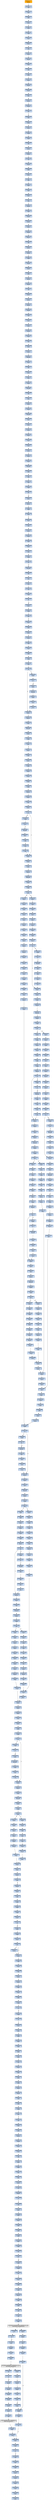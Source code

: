 strict digraph G {
	graph [bgcolor=transparent,
		name=G
	];
	node [color=lightsteelblue,
		fillcolor=lightsteelblue,
		shape=rectangle,
		style=filled
	];
	"0x004471ec"	[label="0x004471ec
movl"];
	"0x004471ee"	[label="0x004471ee
popl"];
	"0x004471ec" -> "0x004471ee"	[color="#000000"];
	"0x00447245"	[label="0x00447245
jmp"];
	"0x00447cd2"	[label="0x00447cd2
jmp"];
	"0x00447245" -> "0x00447cd2"	[color="#000000"];
	"0x004475d5"	[label="0x004475d5
jae"];
	"0x004475d7"	[label="0x004475d7
movl"];
	"0x004475d5" -> "0x004475d7"	[color="#000000",
		label=F];
	"0x00447629"	[label="0x00447629
movl"];
	"0x004475d5" -> "0x00447629"	[color="#000000",
		label=T];
	"0x004168c3"	[label="0x004168c3
addl"];
	"0x004168c8"	[label="0x004168c8
movl"];
	"0x004168c3" -> "0x004168c8"	[color="#000000"];
	"0x00447333"	[label="0x00447333
jle"];
	"0x00447335"	[label="0x00447335
movl"];
	"0x00447333" -> "0x00447335"	[color="#000000",
		label=F];
	"0x0044737b"	[label="0x0044737b
movzbl"];
	"0x0044737e"	[label="0x0044737e
shll"];
	"0x0044737b" -> "0x0044737e"	[color="#000000"];
	"0x00447661"	[label="0x00447661
movl"];
	"0x00447665"	[label="0x00447665
movl"];
	"0x00447661" -> "0x00447665"	[color="#000000"];
	"0x00416962"	[label="0x00416962
jne"];
	"0x00416964"	[label="0x00416964
lodsb"];
	"0x00416962" -> "0x00416964"	[color="#000000",
		label=F];
	"0x0044764b"	[label="0x0044764b
cmpl"];
	"0x0044764f"	[label="0x0044764f
je"];
	"0x0044764b" -> "0x0044764f"	[color="#000000"];
	"0x004475c6"	[label="0x004475c6
movw"];
	"0x004475cd"	[label="0x004475cd
movzwl"];
	"0x004475c6" -> "0x004475cd"	[color="#000000"];
	"0x004471ae"	[label="0x004471ae
andb"];
	"0x004471b0"	[label="0x004471b0
shll"];
	"0x004471ae" -> "0x004471b0"	[color="#000000"];
	GETMODULEHANDLEA_KERNEL32_DLL	[color=lightgrey,
		fillcolor=lightgrey,
		label="GETMODULEHANDLEA_KERNEL32_DLL
GETMODULEHANDLEA"];
	"0x00416906"	[label="0x00416906
orl"];
	GETMODULEHANDLEA_KERNEL32_DLL -> "0x00416906"	[color="#000000"];
	"0x00416958"	[label="0x00416958
movl"];
	GETMODULEHANDLEA_KERNEL32_DLL -> "0x00416958"	[color="#000000"];
	"0x004477db"	[label="0x004477db
movl"];
	"0x004477dd"	[label="0x004477dd
shrw"];
	"0x004477db" -> "0x004477dd"	[color="#000000"];
	"0x00447278"	[label="0x00447278
movzbl"];
	"0x0044727c"	[label="0x0044727c
movl"];
	"0x00447278" -> "0x0044727c"	[color="#000000"];
	"0x004475e4"	[label="0x004475e4
sarl"];
	"0x004475e7"	[label="0x004475e7
movl"];
	"0x004475e4" -> "0x004475e7"	[color="#000000"];
	"0x00416992"	[label="0x00416992
popl"];
	"0x00416993"	[label="0x00416993
addl"];
	"0x00416992" -> "0x00416993"	[color="#000000"];
	"0x0044788c"	[label="0x0044788c
setg"];
	"0x0044788f"	[label="0x0044788f
addl"];
	"0x0044788c" -> "0x0044788f"	[color="#000000"];
	"0x00447cd0"	[label="0x00447cd0
popl"];
	"0x00447cd1"	[label="0x00447cd1
ret"];
	"0x00447cd0" -> "0x00447cd1"	[color="#000000"];
	"0x004478f6"	[label="0x004478f6
movl"];
	"0x004478fa"	[label="0x004478fa
jmp"];
	"0x004478f6" -> "0x004478fa"	[color="#000000"];
	"0x004472a3"	[label="0x004472a3
movl"];
	"0x004472ab"	[label="0x004472ab
movl"];
	"0x004472a3" -> "0x004472ab"	[color="#000000"];
	"0x00447194"	[label="0x00447194
subl"];
	"0x00447196"	[label="0x00447196
addl"];
	"0x00447194" -> "0x00447196"	[color="#000000"];
	"0x00447a8e"	[label="0x00447a8e
cmpl"];
	"0x00447a92"	[label="0x00447a92
je"];
	"0x00447a8e" -> "0x00447a92"	[color="#000000"];
	"0x00447796"	[label="0x00447796
orl"];
	"0x00447798"	[label="0x00447798
movl"];
	"0x00447796" -> "0x00447798"	[color="#000000"];
	"0x00447825"	[label="0x00447825
jae"];
	"0x00447847"	[label="0x00447847
movl"];
	"0x00447825" -> "0x00447847"	[color="#000000",
		label=T];
	"0x00447827"	[label="0x00447827
movl"];
	"0x00447825" -> "0x00447827"	[color="#000000",
		label=F];
	"0x00447631"	[label="0x00447631
shrw"];
	"0x00447635"	[label="0x00447635
movl"];
	"0x00447631" -> "0x00447635"	[color="#000000"];
	"0x00447190"	[label="0x00447190
movl"];
	"0x00447192"	[label="0x00447192
pushl"];
	"0x00447190" -> "0x00447192"	[color="#000000"];
	"0x00447a76"	[label="0x00447a76
movl"];
	"0x00447a7b"	[label="0x00447a7b
leal"];
	"0x00447a76" -> "0x00447a7b"	[color="#000000"];
	"0x00447a57"	[label="0x00447a57
movl"];
	"0x00447a5c"	[label="0x00447a5c
movl"];
	"0x00447a57" -> "0x00447a5c"	[color="#000000"];
	"0x00447330"	[label="0x00447330
cmpl"];
	"0x00447330" -> "0x00447333"	[color="#000000"];
	"0x0044776a"	[label="0x0044776a
movl"];
	"0x0044776e"	[label="0x0044776e
subw"];
	"0x0044776a" -> "0x0044776e"	[color="#000000"];
	"0x0044758f"	[label="0x0044758f
cmpl"];
	"0x00447595"	[label="0x00447595
movw"];
	"0x0044758f" -> "0x00447595"	[color="#000000"];
	"0x004477a8"	[label="0x004477a8
movzwl"];
	"0x004477ab"	[label="0x004477ab
imull"];
	"0x004477a8" -> "0x004477ab"	[color="#000000"];
	"0x0044762b"	[label="0x0044762b
subl"];
	"0x0044762d"	[label="0x0044762d
subl"];
	"0x0044762b" -> "0x0044762d"	[color="#000000"];
	"0x004477e4"	[label="0x004477e4
movl"];
	"0x004477e8"	[label="0x004477e8
cmpl"];
	"0x004477e4" -> "0x004477e8"	[color="#000000"];
	"0x00447a84"	[label="0x00447a84
cmpl"];
	"0x00447a8c"	[label="0x00447a8c
ja"];
	"0x00447a84" -> "0x00447a8c"	[color="#000000"];
	"0x004168f3"	[label="0x004168f3
call"];
	"0x00416901"	[label="0x00416901
call"];
	"0x004168f3" -> "0x00416901"	[color="#000000"];
	"0x004479ec"	[label="0x004479ec
imull"];
	"0x004479ef"	[label="0x004479ef
cmpl"];
	"0x004479ec" -> "0x004479ef"	[color="#000000"];
	"0x0044735d"	[label="0x0044735d
addl"];
	"0x0044735f"	[label="0x0044735f
cmpl"];
	"0x0044735d" -> "0x0044735f"	[color="#000000"];
	"0x004479fc"	[label="0x004479fc
subl"];
	"0x004479fe"	[label="0x004479fe
sarl"];
	"0x004479fc" -> "0x004479fe"	[color="#000000"];
	"0x0044757a"	[label="0x0044757a
movl"];
	"0x0044757e"	[label="0x0044757e
subl"];
	"0x0044757a" -> "0x0044757e"	[color="#000000"];
	"0x0044792a"	[label="0x0044792a
movw"];
	"0x0044792e"	[label="0x0044792e
movl"];
	"0x0044792a" -> "0x0044792e"	[color="#000000"];
	"0x004477f5"	[label="0x004477f5
ja"];
	"0x0044780d"	[label="0x0044780d
movl"];
	"0x004477f5" -> "0x0044780d"	[color="#000000",
		label=T];
	"0x004477f7"	[label="0x004477f7
cmpl"];
	"0x004477f5" -> "0x004477f7"	[color="#000000",
		label=F];
	"0x004168ea"	[label="0x004168ea
movw"];
	"0x004168ee"	[label="0x004168ee
addl"];
	"0x004168ea" -> "0x004168ee"	[color="#000000"];
	"0x0044732d"	[label="0x0044732d
incl"];
	"0x0044732e"	[label="0x0044732e
orl"];
	"0x0044732d" -> "0x0044732e"	[color="#000000"];
	"0x004472de"	[label="0x004472de
addl"];
	"0x004472e0"	[label="0x004472e0
shll"];
	"0x004472de" -> "0x004472e0"	[color="#000000"];
	"0x00447382"	[label="0x00447382
orl"];
	"0x00447384"	[label="0x00447384
movl"];
	"0x00447382" -> "0x00447384"	[color="#000000"];
	"0x004478fc"	[label="0x004478fc
subl"];
	"0x004478fe"	[label="0x004478fe
subl"];
	"0x004478fc" -> "0x004478fe"	[color="#000000"];
	"0x00447823"	[label="0x00447823
cmpl"];
	"0x00447823" -> "0x00447825"	[color="#000000"];
	"0x0044722b"	[label="0x0044722b
addl"];
	"0x00447231"	[label="0x00447231
movb"];
	"0x0044722b" -> "0x00447231"	[color="#000000"];
	"0x00447a17"	[label="0x00447a17
subw"];
	"0x00447a1a"	[label="0x00447a1a
movw"];
	"0x00447a17" -> "0x00447a1a"	[color="#000000"];
	"0x00447a53"	[label="0x00447a53
movl"];
	"0x00447a55"	[label="0x00447a55
jle"];
	"0x00447a53" -> "0x00447a55"	[color="#000000"];
	"0x00447807"	[label="0x00447807
shll"];
	"0x0044780a"	[label="0x0044780a
incl"];
	"0x00447807" -> "0x0044780a"	[color="#000000"];
	"0x004476d0"	[label="0x004476d0
incl"];
	"0x004476d1"	[label="0x004476d1
orl"];
	"0x004476d0" -> "0x004476d1"	[color="#000000"];
	"0x004472e2"	[label="0x004472e2
leal"];
	"0x004472e8"	[label="0x004472e8
cmpl"];
	"0x004472e2" -> "0x004472e8"	[color="#000000"];
	"0x0044789d"	[label="0x0044789d
cmpl"];
	"0x004478a3"	[label="0x004478a3
ja"];
	"0x0044789d" -> "0x004478a3"	[color="#000000"];
	"0x0044784f"	[label="0x0044784f
shrw"];
	"0x00447853"	[label="0x00447853
subw"];
	"0x0044784f" -> "0x00447853"	[color="#000000"];
	"0x0044795f"	[label="0x0044795f
movw"];
	"0x00447963"	[label="0x00447963
leal"];
	"0x0044795f" -> "0x00447963"	[color="#000000"];
	"0x004476e2"	[label="0x004476e2
imull"];
	"0x004476e5"	[label="0x004476e5
cmpl"];
	"0x004476e2" -> "0x004476e5"	[color="#000000"];
	"0x004478eb"	[label="0x004478eb
movw"];
	"0x004478ee"	[label="0x004478ee
movl"];
	"0x004478eb" -> "0x004478ee"	[color="#000000"];
	"0x00416924"	[label="0x00416924
orl"];
	"0x00416926"	[label="0x00416926
je"];
	"0x00416924" -> "0x00416926"	[color="#000000"];
	"0x004471a9"	[label="0x004471a9
movl"];
	"0x004471ab"	[label="0x004471ab
andb"];
	"0x004471a9" -> "0x004471ab"	[color="#000000"];
	"0x004478e0"	[label="0x004478e0
movl"];
	"0x004478e8"	[label="0x004478e8
leal"];
	"0x004478e0" -> "0x004478e8"	[color="#000000"];
	"0x004471f5"	[label="0x004471f5
movb"];
	"0x004471f7"	[label="0x004471f7
subl"];
	"0x004471f5" -> "0x004471f7"	[color="#000000"];
	"0x004471b5"	[label="0x004471b5
lodsb"];
	"0x004471b6"	[label="0x004471b6
orl"];
	"0x004471b5" -> "0x004471b6"	[color="#000000"];
	"0x00416965"	[label="0x00416965
orb"];
	"0x00416964" -> "0x00416965"	[color="#000000"];
	"0x004471b8"	[label="0x004471b8
pushl"];
	"0x004471b9"	[label="0x004471b9
addb"];
	"0x004471b8" -> "0x004471b9"	[color="#000000"];
	"0x00447624"	[label="0x00447624
jmp"];
	"0x00447624" -> "0x0044789d"	[color="#000000"];
	"0x0044724b"	[label="0x0044724b
pushl"];
	"0x0044724c"	[label="0x0044724c
pushl"];
	"0x0044724b" -> "0x0044724c"	[color="#000000"];
	"0x0044784d"	[label="0x0044784d
movl"];
	"0x0044784d" -> "0x0044784f"	[color="#000000"];
	"0x004472ba"	[label="0x004472ba
movl"];
	"0x004472c2"	[label="0x004472c2
movl"];
	"0x004472ba" -> "0x004472c2"	[color="#000000"];
	"0x004168f0"	[label="0x004168f0
addl"];
	"0x004168ee" -> "0x004168f0"	[color="#000000"];
	"0x004476b8"	[label="0x004476b8
leal"];
	"0x004476bb"	[label="0x004476bb
ja"];
	"0x004476b8" -> "0x004476bb"	[color="#000000"];
	"0x00447187"	[label="0x00447187
subl"];
	"0x00447189"	[label="0x00447189
movl"];
	"0x00447187" -> "0x00447189"	[color="#000000"];
	"0x0044760d"	[label="0x0044760d
xorl"];
	"0x0044760f"	[label="0x0044760f
cmpl"];
	"0x0044760d" -> "0x0044760f"	[color="#000000"];
	"0x0044797a"	[label="0x0044797a
subl"];
	"0x0044797c"	[label="0x0044797c
movl"];
	"0x0044797a" -> "0x0044797c"	[color="#000000"];
	"0x004472fa"	[label="0x004472fa
loop"];
	"0x004472fc"	[label="0x004472fc
movl"];
	"0x004472fa" -> "0x004472fc"	[color="#000000",
		label=F];
	"0x00447299"	[label="0x00447299
movzbl"];
	"0x0044729c"	[label="0x0044729c
movl"];
	"0x00447299" -> "0x0044729c"	[color="#000000"];
	"0x004479a3"	[label="0x004479a3
movl"];
	"0x004479a7"	[label="0x004479a7
movl"];
	"0x004479a3" -> "0x004479a7"	[color="#000000"];
	"0x00447225"	[label="0x00447225
call"];
	"0x0044722a"	[label="0x0044722a
popl"];
	"0x00447225" -> "0x0044722a"	[color="#000000"];
	"0x00447a36"	[label="0x00447a36
subl"];
	"0x00447a38"	[label="0x00447a38
addl"];
	"0x00447a36" -> "0x00447a38"	[color="#000000"];
	"0x0041691f"	[label="0x0041691f
call"];
	"0x004169b2"	[label="0x004169b2
jmp"];
	"0x0041691f" -> "0x004169b2"	[color="#000000"];
	"0x004475a7"	[label="0x004475a7
cmpl"];
	"0x004475ab"	[label="0x004475ab
je"];
	"0x004475a7" -> "0x004475ab"	[color="#000000"];
	"0x0044723f"	[label="0x0044723f
popl"];
	"0x00447240"	[label="0x00447240
addl"];
	"0x0044723f" -> "0x00447240"	[color="#000000"];
	"0x00447879"	[label="0x00447879
movl"];
	"0x0044787d"	[label="0x0044787d
movl"];
	"0x00447879" -> "0x0044787d"	[color="#000000"];
	"0x00416999"	[label="0x00416999
movb"];
	"0x00416993" -> "0x00416999"	[color="#000000"];
	"0x00447a41"	[label="0x00447a41
movl"];
	"0x00447a45"	[label="0x00447a45
jg"];
	"0x00447a41" -> "0x00447a45"	[color="#000000"];
	"0x004479b4"	[label="0x004479b4
leal"];
	"0x004479b7"	[label="0x004479b7
movl"];
	"0x004479b4" -> "0x004479b7"	[color="#000000"];
	"0x004471d0"	[label="0x004471d0
pushl"];
	"0x004471d1"	[label="0x004471d1
pushl"];
	"0x004471d0" -> "0x004471d1"	[color="#000000"];
	"0x0044719d"	[label="0x0044719d
movb"];
	"0x004471a1"	[label="0x004471a1
movb"];
	"0x0044719d" -> "0x004471a1"	[color="#000000"];
	"0x0041695a"	[label="0x0041695a
lodsb"];
	"0x0041695b"	[label="0x0041695b
orb"];
	"0x0041695a" -> "0x0041695b"	[color="#000000"];
	"0x004471d5"	[label="0x004471d5
movw"];
	"0x004471d8"	[label="0x004471d8
shll"];
	"0x004471d5" -> "0x004471d8"	[color="#000000"];
	"0x004477ee"	[label="0x004477ee
movw"];
	"0x004477ee" -> "0x004477f5"	[color="#000000"];
	"0x0044719c"	[label="0x0044719c
decl"];
	"0x0044719c" -> "0x0044719d"	[color="#000000"];
	"0x004475ee"	[label="0x004475ee
movl"];
	"0x004475f2"	[label="0x004475f2
movl"];
	"0x004475ee" -> "0x004475f2"	[color="#000000"];
	"0x0044736a"	[label="0x0044736a
ja"];
	"0x0044736c"	[label="0x0044736c
cmpl"];
	"0x0044736a" -> "0x0044736c"	[color="#000000",
		label=F];
	"0x0044736a" -> "0x00447384"	[color="#000000",
		label=T];
	"0x004471e7"	[label="0x004471e7
call"];
	"0x0044724a"	[label="0x0044724a
pushl"];
	"0x004471e7" -> "0x0044724a"	[color="#000000"];
	"0x004475b7"	[label="0x004475b7
shll"];
	"0x004475ba"	[label="0x004475ba
incl"];
	"0x004475b7" -> "0x004475ba"	[color="#000000"];
	"0x00447811"	[label="0x00447811
movl"];
	"0x00447813"	[label="0x00447813
shrl"];
	"0x00447811" -> "0x00447813"	[color="#000000"];
	"0x004478d1"	[label="0x004478d1
movl"];
	"0x004478d6"	[label="0x004478d6
subl"];
	"0x004478d1" -> "0x004478d6"	[color="#000000"];
	"0x004472ee"	[label="0x004472ee
movl"];
	"0x004472f2"	[label="0x004472f2
movw"];
	"0x004472ee" -> "0x004472f2"	[color="#000000"];
	"0x0044730d"	[label="0x0044730d
movl"];
	"0x0044730f"	[label="0x0044730f
addl"];
	"0x0044730d" -> "0x0044730f"	[color="#000000"];
	"0x00416928"	[label="0x00416928
pushl"];
	"0x00416926" -> "0x00416928"	[color="#000000",
		label=F];
	"0x00447933"	[label="0x00447933
movzwl"];
	"0x00447936"	[label="0x00447936
imull"];
	"0x00447933" -> "0x00447936"	[color="#000000"];
	"0x004476a3"	[label="0x004476a3
movl"];
	"0x004476a7"	[label="0x004476a7
movl"];
	"0x004476a3" -> "0x004476a7"	[color="#000000"];
	"0x004478e8" -> "0x004478eb"	[color="#000000"];
	"0x00447193"	[label="0x00447193
lodsl"];
	"0x00447193" -> "0x00447194"	[color="#000000"];
	"0x00447881"	[label="0x00447881
xorl"];
	"0x00447883"	[label="0x00447883
cmpl"];
	"0x00447881" -> "0x00447883"	[color="#000000"];
	"0x00447792"	[label="0x00447792
shll"];
	"0x00447795"	[label="0x00447795
incl"];
	"0x00447792" -> "0x00447795"	[color="#000000"];
	"0x0044796a"	[label="0x0044796a
movl"];
	"0x00447963" -> "0x0044796a"	[color="#000000"];
	"0x00447692"	[label="0x00447692
sarl"];
	"0x00447695"	[label="0x00447695
leal"];
	"0x00447692" -> "0x00447695"	[color="#000000"];
	"0x004478c0"	[label="0x004478c0
shrl"];
	"0x004478c3"	[label="0x004478c3
movzwl"];
	"0x004478c0" -> "0x004478c3"	[color="#000000"];
	"0x004471ce"	[label="0x004471ce
subl"];
	"0x004471ce" -> "0x004471d0"	[color="#000000"];
	"0x004478a9"	[label="0x004478a9
je"];
	"0x004478af"	[label="0x004478af
movzbl"];
	"0x004478a9" -> "0x004478af"	[color="#000000",
		label=F];
	"0x0044778f"	[label="0x0044778f
shll"];
	"0x0044778f" -> "0x00447792"	[color="#000000"];
	"0x004471e5"	[label="0x004471e5
pushl"];
	"0x004471e6"	[label="0x004471e6
pushl"];
	"0x004471e5" -> "0x004471e6"	[color="#000000"];
	"0x004478b2"	[label="0x004478b2
shll"];
	"0x004478b5"	[label="0x004478b5
shll"];
	"0x004478b2" -> "0x004478b5"	[color="#000000"];
	"0x00447599"	[label="0x00447599
movl"];
	"0x00447595" -> "0x00447599"	[color="#000000"];
	"0x00447849"	[label="0x00447849
subl"];
	"0x00447847" -> "0x00447849"	[color="#000000"];
	"0x00447251"	[label="0x00447251
movl"];
	"0x00447258"	[label="0x00447258
movl"];
	"0x00447251" -> "0x00447258"	[color="#000000"];
	"0x00447782"	[label="0x00447782
cmpl"];
	"0x00447786"	[label="0x00447786
je"];
	"0x00447782" -> "0x00447786"	[color="#000000"];
	"0x00447845"	[label="0x00447845
jmp"];
	"0x0044786d"	[label="0x0044786d
movl"];
	"0x00447845" -> "0x0044786d"	[color="#000000"];
	"0x004479d6"	[label="0x004479d6
movzbl"];
	"0x004479d9"	[label="0x004479d9
shll"];
	"0x004479d6" -> "0x004479d9"	[color="#000000"];
	"0x00447a13"	[label="0x00447a13
shrw"];
	"0x00447a13" -> "0x00447a17"	[color="#000000"];
	"0x004476ab"	[label="0x004476ab
shll"];
	"0x004476ae"	[label="0x004476ae
addl"];
	"0x004476ab" -> "0x004476ae"	[color="#000000"];
	"0x004475d0"	[label="0x004475d0
imull"];
	"0x004475d3"	[label="0x004475d3
cmpl"];
	"0x004475d0" -> "0x004475d3"	[color="#000000"];
	GETPROCADDRESS_KERNEL32_DLL	[color=lightgrey,
		fillcolor=lightgrey,
		label="GETPROCADDRESS_KERNEL32_DLL
GETPROCADDRESS"];
	"0x004169b2" -> GETPROCADDRESS_KERNEL32_DLL	[color="#000000"];
	"0x0044727e"	[label="0x0044727e
shll"];
	"0x00447280"	[label="0x00447280
movl"];
	"0x0044727e" -> "0x00447280"	[color="#000000"];
	"0x00447655"	[label="0x00447655
movzbl"];
	"0x0044764f" -> "0x00447655"	[color="#000000",
		label=F];
	"0x004471f9"	[label="0x004471f9
subl"];
	"0x004471f7" -> "0x004471f9"	[color="#000000"];
	"0x0044718b"	[label="0x0044718b
lodsw"];
	"0x0044718d"	[label="0x0044718d
shll"];
	"0x0044718b" -> "0x0044718d"	[color="#000000"];
	"0x0044779c"	[label="0x0044779c
movl"];
	"0x00447798" -> "0x0044779c"	[color="#000000"];
	"0x0044796e"	[label="0x0044796e
movl"];
	"0x0044796a" -> "0x0044796e"	[color="#000000"];
	"0x004477ae"	[label="0x004477ae
cmpl"];
	"0x004477b0"	[label="0x004477b0
jae"];
	"0x004477ae" -> "0x004477b0"	[color="#000000"];
	"0x0041690a"	[label="0x0041690a
call"];
	"0x0041691e"	[label="0x0041691e
pushl"];
	"0x0041690a" -> "0x0041691e"	[color="#000000"];
	"0x00447ccf"	[label="0x00447ccf
popl"];
	"0x00447ccf" -> "0x00447cd0"	[color="#000000"];
	"0x004475cd" -> "0x004475d0"	[color="#000000"];
	"0x004471a4"	[label="0x004471a4
jne"];
	"0x004471a6"	[label="0x004471a6
subl"];
	"0x004471a4" -> "0x004471a6"	[color="#000000",
		label=F];
	"0x00447837"	[label="0x00447837
leal"];
	"0x0044783a"	[label="0x0044783a
movw"];
	"0x00447837" -> "0x0044783a"	[color="#000000"];
	"0x00447a2f"	[label="0x00447a2f
movl"];
	"0x00447a34"	[label="0x00447a34
shll"];
	"0x00447a2f" -> "0x00447a34"	[color="#000000"];
	"0x004476dc"	[label="0x004476dc
shrl"];
	"0x004476df"	[label="0x004476df
movzwl"];
	"0x004476dc" -> "0x004476df"	[color="#000000"];
	"0x00447902"	[label="0x00447902
shrw"];
	"0x00447906"	[label="0x00447906
subw"];
	"0x00447902" -> "0x00447906"	[color="#000000"];
	"0x004475a1"	[label="0x004475a1
movl"];
	"0x004475a5"	[label="0x004475a5
ja"];
	"0x004475a1" -> "0x004475a5"	[color="#000000"];
	"0x0044727c" -> "0x0044727e"	[color="#000000"];
	"0x004471a8"	[label="0x004471a8
lodsb"];
	"0x004471a8" -> "0x004471a9"	[color="#000000"];
	"0x00447185"	[label="0x00447185
addl"];
	"0x00447185" -> "0x00447187"	[color="#000000"];
	"0x00447976"	[label="0x00447976
jmp"];
	"0x0044796e" -> "0x00447976"	[color="#000000"];
	"0x00447895"	[label="0x00447895
leal"];
	"0x0044788f" -> "0x00447895"	[color="#000000"];
	"0x00447753"	[label="0x00447753
subw"];
	"0x00447756"	[label="0x00447756
movw"];
	"0x00447753" -> "0x00447756"	[color="#000000"];
	"0x004168d5"	[label="0x004168d5
orb"];
	"0x004168d7"	[label="0x004168d7
jne"];
	"0x004168d5" -> "0x004168d7"	[color="#000000"];
	"0x004479dc"	[label="0x004479dc
incl"];
	"0x004479d9" -> "0x004479dc"	[color="#000000"];
	"0x004479c7"	[label="0x004479c7
cmpl"];
	"0x004479cb"	[label="0x004479cb
je"];
	"0x004479c7" -> "0x004479cb"	[color="#000000"];
	"0x00447a7e"	[label="0x00447a7e
movl"];
	"0x00447a82"	[label="0x00447a82
addl"];
	"0x00447a7e" -> "0x00447a82"	[color="#000000"];
	"0x00447370"	[label="0x00447370
je"];
	"0x00447376"	[label="0x00447376
shll"];
	"0x00447370" -> "0x00447376"	[color="#000000",
		label=F];
	"0x004477bb"	[label="0x004477bb
movl"];
	"0x004477bf"	[label="0x004477bf
sarl"];
	"0x004477bb" -> "0x004477bf"	[color="#000000"];
	"0x004477b4"	[label="0x004477b4
movl"];
	"0x004477b9"	[label="0x004477b9
subl"];
	"0x004477b4" -> "0x004477b9"	[color="#000000"];
	"0x00447a29"	[label="0x00447a29
jne"];
	"0x00447a2b"	[label="0x00447a2b
movb"];
	"0x00447a29" -> "0x00447a2b"	[color="#000000",
		label=F];
	"0x00447346"	[label="0x00447346
movl"];
	"0x0044734a"	[label="0x0044734a
andl"];
	"0x00447346" -> "0x0044734a"	[color="#000000"];
	"0x00447ccd"	[label="0x00447ccd
popl"];
	"0x00447cce"	[label="0x00447cce
popl"];
	"0x00447ccd" -> "0x00447cce"	[color="#000000"];
	"0x0044718d" -> "0x00447190"	[color="#000000"];
	"0x004471c2"	[label="0x004471c2
popl"];
	"0x004471c3"	[label="0x004471c3
popl"];
	"0x004471c2" -> "0x004471c3"	[color="#000000"];
	"0x004476b2"	[label="0x004476b2
cmpl"];
	"0x004476ae" -> "0x004476b2"	[color="#000000"];
	"0x00447795" -> "0x00447796"	[color="#000000"];
	"0x00447829"	[label="0x00447829
movl"];
	"0x00447827" -> "0x00447829"	[color="#000000"];
	"0x00447178"	[label="0x00447178
call"];
	"0x0044717d"	[label="0x0044717d
popl"];
	"0x00447178" -> "0x0044717d"	[color="#000000"];
	"0x00447352"	[label="0x00447352
movl"];
	"0x00447356"	[label="0x00447356
shll"];
	"0x00447352" -> "0x00447356"	[color="#000000"];
	"0x00447856"	[label="0x00447856
movl"];
	"0x00447853" -> "0x00447856"	[color="#000000"];
	"0x00447388"	[label="0x00447388
movw"];
	"0x0044738c"	[label="0x0044738c
shrl"];
	"0x00447388" -> "0x0044738c"	[color="#000000"];
	"0x004477d5"	[label="0x004477d5
movl"];
	"0x004477b0" -> "0x004477d5"	[color="#000000",
		label=T];
	"0x004477b2"	[label="0x004477b2
movl"];
	"0x004477b0" -> "0x004477b2"	[color="#000000",
		label=F];
	"0x004478dd"	[label="0x004478dd
sarl"];
	"0x004478dd" -> "0x004478e0"	[color="#000000"];
	"0x004479f1"	[label="0x004479f1
jae"];
	"0x00447a0b"	[label="0x00447a0b
subl"];
	"0x004479f1" -> "0x00447a0b"	[color="#000000",
		label=T];
	"0x004479f3"	[label="0x004479f3
movl"];
	"0x004479f1" -> "0x004479f3"	[color="#000000",
		label=F];
	"0x004168ca"	[label="0x004168ca
addl"];
	"0x004168cc"	[label="0x004168cc
addl"];
	"0x004168ca" -> "0x004168cc"	[color="#000000"];
	"0x0044763c"	[label="0x0044763c
cmpl"];
	"0x00447642"	[label="0x00447642
movw"];
	"0x0044763c" -> "0x00447642"	[color="#000000"];
	"0x004479ab"	[label="0x004479ab
movl"];
	"0x004479a7" -> "0x004479ab"	[color="#000000"];
	"0x00447899"	[label="0x00447899
movl"];
	"0x00447895" -> "0x00447899"	[color="#000000"];
	"0x0044778c"	[label="0x0044778c
movzbl"];
	"0x0044778c" -> "0x0044778f"	[color="#000000"];
	"0x004479bb"	[label="0x004479bb
addl"];
	"0x004479b7" -> "0x004479bb"	[color="#000000"];
	"0x004472ca"	[label="0x004472ca
movl"];
	"0x004472d2"	[label="0x004472d2
movl"];
	"0x004472ca" -> "0x004472d2"	[color="#000000"];
	"0x004477ab" -> "0x004477ae"	[color="#000000"];
	"0x00447698"	[label="0x00447698
movl"];
	"0x0044769c"	[label="0x0044769c
movw"];
	"0x00447698" -> "0x0044769c"	[color="#000000"];
	"0x00447762"	[label="0x00447762
movl"];
	"0x00447764"	[label="0x00447764
subl"];
	"0x00447762" -> "0x00447764"	[color="#000000"];
	"0x00447773"	[label="0x00447773
cmpl"];
	"0x00447779"	[label="0x00447779
movw"];
	"0x00447773" -> "0x00447779"	[color="#000000"];
	"0x00447a63"	[label="0x00447a63
movl"];
	"0x00447a6b"	[label="0x00447a6b
leal"];
	"0x00447a63" -> "0x00447a6b"	[color="#000000"];
	"0x004471c4"	[label="0x004471c4
movl"];
	"0x004471c6"	[label="0x004471c6
leal"];
	"0x004471c4" -> "0x004471c6"	[color="#000000"];
	"0x004471d2"	[label="0x004471d2
movl"];
	"0x004471d4"	[label="0x004471d4
pushl"];
	"0x004471d2" -> "0x004471d4"	[color="#000000"];
	"0x004477d0"	[label="0x004477d0
jmp"];
	"0x00447875"	[label="0x00447875
movl"];
	"0x004477d0" -> "0x00447875"	[color="#000000"];
	"0x004478b8"	[label="0x004478b8
incl"];
	"0x004478b5" -> "0x004478b8"	[color="#000000"];
	"0x00447a1d"	[label="0x00447a1d
leal"];
	"0x00447a20"	[label="0x00447a20
movl"];
	"0x00447a1d" -> "0x00447a20"	[color="#000000"];
	"0x004472ec"	[label="0x004472ec
jae"];
	"0x004472e8" -> "0x004472ec"	[color="#000000"];
	"0x00447292"	[label="0x00447292
movl"];
	"0x00447292" -> "0x00447299"	[color="#000000"];
	"0x0041694b"	[label="0x0041694b
cmpl"];
	"0x0041694e"	[label="0x0041694e
je"];
	"0x0041694b" -> "0x0041694e"	[color="#000000"];
	"0x004478a5"	[label="0x004478a5
cmpl"];
	"0x004478a5" -> "0x004478a9"	[color="#000000"];
	"0x004476df" -> "0x004476e2"	[color="#000000"];
	"0x004471e6" -> "0x004471e7"	[color="#000000"];
	"0x00447a24"	[label="0x00447a24
decl"];
	"0x00447a25"	[label="0x00447a25
movl"];
	"0x00447a24" -> "0x00447a25"	[color="#000000"];
	"0x00447948"	[label="0x00447948
shll"];
	"0x0044794d"	[label="0x0044794d
sarl"];
	"0x00447948" -> "0x0044794d"	[color="#000000"];
	"0x004476d3"	[label="0x004476d3
movw"];
	"0x004476d1" -> "0x004476d3"	[color="#000000"];
	"0x00447a60"	[label="0x00447a60
shll"];
	"0x00447a5c" -> "0x00447a60"	[color="#000000"];
	"0x00447588"	[label="0x00447588
shrw"];
	"0x0044758c"	[label="0x0044758c
subw"];
	"0x00447588" -> "0x0044758c"	[color="#000000"];
	"0x00447658"	[label="0x00447658
shll"];
	"0x0044765b"	[label="0x0044765b
shll"];
	"0x00447658" -> "0x0044765b"	[color="#000000"];
	"0x00447a04"	[label="0x00447a04
movl"];
	"0x00447a06"	[label="0x00447a06
movw"];
	"0x00447a04" -> "0x00447a06"	[color="#000000"];
	"0x0044775d"	[label="0x0044775d
jmp"];
	"0x00447756" -> "0x0044775d"	[color="#000000"];
	"0x00447946"	[label="0x00447946
subl"];
	"0x00447946" -> "0x00447948"	[color="#000000"];
	"0x0044774d"	[label="0x0044774d
movl"];
	"0x0044774f"	[label="0x0044774f
shrw"];
	"0x0044774d" -> "0x0044774f"	[color="#000000"];
	"0x004471a6" -> "0x004471a8"	[color="#000000"];
	"0x004169a2"	[label="0x004169a2
popa"];
	"0x004169a3"	[label="0x004169a3
jmp"];
	"0x004169a2" -> "0x004169a3"	[color="#000000"];
	"0x004471dc"	[label="0x004471dc
pushl"];
	"0x004471dd"	[label="0x004471dd
addl"];
	"0x004471dc" -> "0x004471dd"	[color="#000000"];
	"0x00416931"	[label="0x00416931
call"];
	VIRTUALPROTECT_KERNEL32	[color=lightgrey,
		fillcolor=lightgrey,
		label="VIRTUALPROTECT_KERNEL32
VIRTUALPROTECT"];
	"0x00416931" -> VIRTUALPROTECT_KERNEL32	[color="#000000"];
	"0x00447688"	[label="0x00447688
movl"];
	"0x00447690"	[label="0x00447690
movl"];
	"0x00447688" -> "0x00447690"	[color="#000000"];
	"0x0044767f"	[label="0x0044767f
movl"];
	"0x00447684"	[label="0x00447684
movl"];
	"0x0044767f" -> "0x00447684"	[color="#000000"];
	"0x00416983"	[label="0x00416983
movb"];
	"0x00416986"	[label="0x00416986
lodsb"];
	"0x00416983" -> "0x00416986"	[color="#000000"];
	"0x00447287"	[label="0x00447287
movzbl"];
	"0x0044728b"	[label="0x0044728b
shll"];
	"0x00447287" -> "0x0044728b"	[color="#000000"];
	"0x00416883"	[label="0x00416883
orl"];
	"0x00416885"	[label="0x00416885
pushl"];
	"0x00416883" -> "0x00416885"	[color="#000000"];
	"0x004471fb"	[label="0x004471fb
cmpl"];
	"0x004471f9" -> "0x004471fb"	[color="#000000"];
	"0x0044724e"	[label="0x0044724e
subl"];
	"0x0044724e" -> "0x00447251"	[color="#000000"];
	"0x00447900"	[label="0x00447900
movl"];
	"0x00447900" -> "0x00447902"	[color="#000000"];
	"0x0044717e"	[label="0x0044717e
addl"];
	"0x00447183"	[label="0x00447183
movl"];
	"0x0044717e" -> "0x00447183"	[color="#000000"];
	"0x004475b4"	[label="0x004475b4
shll"];
	"0x004475b4" -> "0x004475b7"	[color="#000000"];
	"0x00447786" -> "0x0044778c"	[color="#000000",
		label=F];
	"0x0041698b"	[label="0x0041698b
jmp"];
	"0x0041698b" -> "0x00416964"	[color="#000000"];
	"0x004168cf"	[label="0x004168cf
addl"];
	"0x004168cc" -> "0x004168cf"	[color="#000000"];
	"0x004472b6"	[label="0x004472b6
movl"];
	"0x004472b6" -> "0x004472ba"	[color="#000000"];
	"0x00447359"	[label="0x00447359
movl"];
	"0x00447359" -> "0x0044735d"	[color="#000000"];
	"0x0041692a"	[label="0x0041692a
pushl"];
	"0x0041692c"	[label="0x0041692c
pushl"];
	"0x0041692a" -> "0x0041692c"	[color="#000000"];
	"0x004477cc"	[label="0x004477cc
movl"];
	"0x004477cc" -> "0x004477d0"	[color="#000000"];
	"0x00447991"	[label="0x00447991
movl"];
	"0x00447999"	[label="0x00447999
movw"];
	"0x00447991" -> "0x00447999"	[color="#000000"];
	"0x00447a0f"	[label="0x00447a0f
subl"];
	"0x00447a0b" -> "0x00447a0f"	[color="#000000"];
	"0x00447918"	[label="0x00447918
je"];
	"0x0044791e"	[label="0x0044791e
movzbl"];
	"0x00447918" -> "0x0044791e"	[color="#000000",
		label=F];
	"0x0041698d"	[label="0x0041698d
call"];
	"0x0041694e" -> "0x0041698d"	[color="#000000",
		label=T];
	"0x004475bb"	[label="0x004475bb
orl"];
	"0x004475bd"	[label="0x004475bd
movl"];
	"0x004475bb" -> "0x004475bd"	[color="#000000"];
	"0x00416967"	[label="0x00416967
je"];
	"0x00416965" -> "0x00416967"	[color="#000000"];
	"0x004168bd"	[label="0x004168bd
call"];
	"0x004168c2"	[label="0x004168c2
popl"];
	"0x004168bd" -> "0x004168c2"	[color="#000000"];
	"0x0044765f"	[label="0x0044765f
orl"];
	"0x0044765f" -> "0x00447661"	[color="#000000"];
	"0x00447834"	[label="0x00447834
sarl"];
	"0x00447834" -> "0x00447837"	[color="#000000"];
	"0x00447841"	[label="0x00447841
movl"];
	"0x00447841" -> "0x00447845"	[color="#000000"];
	"0x00447329"	[label="0x00447329
shll"];
	"0x0044732c"	[label="0x0044732c
incl"];
	"0x00447329" -> "0x0044732c"	[color="#000000"];
	"0x004471e2"	[label="0x004471e2
addl"];
	"0x004471e2" -> "0x004471e5"	[color="#000000"];
	"0x004478f2"	[label="0x004478f2
leal"];
	"0x004478f2" -> "0x004478f6"	[color="#000000"];
	"0x00447a01"	[label="0x00447a01
leal"];
	"0x00447a01" -> "0x00447a04"	[color="#000000"];
	"0x004479e6"	[label="0x004479e6
shrl"];
	"0x004479e9"	[label="0x004479e9
movzwl"];
	"0x004479e6" -> "0x004479e9"	[color="#000000"];
	"0x0041692f"	[label="0x0041692f
movl"];
	"0x0041692f" -> "0x00416931"	[color="#000000"];
	"0x004477c2"	[label="0x004477c2
leal"];
	"0x004477bf" -> "0x004477c2"	[color="#000000"];
	"0x004477fb"	[label="0x004477fb
je"];
	"0x00447801"	[label="0x00447801
movzbl"];
	"0x004477fb" -> "0x00447801"	[color="#000000",
		label=F];
	"0x004475f6"	[label="0x004475f6
movl"];
	"0x004475f2" -> "0x004475f6"	[color="#000000"];
	"0x004471cd"	[label="0x004471cd
pushl"];
	"0x004471c6" -> "0x004471cd"	[color="#000000"];
	"0x0044762f"	[label="0x0044762f
movl"];
	"0x0044762d" -> "0x0044762f"	[color="#000000"];
	"0x0044726c"	[label="0x0044726c
leal"];
	"0x0044726f"	[label="0x0044726f
movl"];
	"0x0044726c" -> "0x0044726f"	[color="#000000"];
	"0x0044775d" -> "0x00447881"	[color="#000000"];
	"0x0044719a"	[label="0x0044719a
pushl"];
	"0x0044719b"	[label="0x0044719b
pushl"];
	"0x0044719a" -> "0x0044719b"	[color="#000000"];
	"0x00447a4b"	[label="0x00447a4b
addl"];
	"0x00447a50"	[label="0x00447a50
cmpl"];
	"0x00447a4b" -> "0x00447a50"	[color="#000000"];
	"0x00447a09"	[label="0x00447a09
jmp"];
	"0x00447a06" -> "0x00447a09"	[color="#000000"];
	"0x00447667"	[label="0x00447667
shrl"];
	"0x00447665" -> "0x00447667"	[color="#000000"];
	"0x004471f2"	[label="0x004471f2
movl"];
	"0x004471f2" -> "0x004471f5"	[color="#000000"];
	"0x0044728e"	[label="0x0044728e
movl"];
	"0x0044728e" -> "0x00447292"	[color="#000000"];
	"0x004471e0"	[label="0x004471e0
pushl"];
	"0x004471dd" -> "0x004471e0"	[color="#000000"];
	"0x00447865"	[label="0x00447865
movl"];
	"0x00447869"	[label="0x00447869
movl"];
	"0x00447865" -> "0x00447869"	[color="#000000"];
	"0x00447921"	[label="0x00447921
shll"];
	"0x00447924"	[label="0x00447924
shll"];
	"0x00447921" -> "0x00447924"	[color="#000000"];
	"0x0044797e"	[label="0x0044797e
movl"];
	"0x00447982"	[label="0x00447982
shrw"];
	"0x0044797e" -> "0x00447982"	[color="#000000"];
	"0x00447986"	[label="0x00447986
movl"];
	"0x0044798e"	[label="0x0044798e
subw"];
	"0x00447986" -> "0x0044798e"	[color="#000000"];
	"0x00447303"	[label="0x00447303
xorl"];
	"0x004472fc" -> "0x00447303"	[color="#000000"];
	"0x004476c1"	[label="0x004476c1
je"];
	"0x004476c7"	[label="0x004476c7
movzbl"];
	"0x004476c1" -> "0x004476c7"	[color="#000000",
		label=F];
	"0x004479fe" -> "0x00447a01"	[color="#000000"];
	"0x00447397"	[label="0x00447397
jae"];
	"0x00447397" -> "0x0044757a"	[color="#000000",
		label=T];
	"0x004471fd"	[label="0x004471fd
jae"];
	"0x004471fb" -> "0x004471fd"	[color="#000000"];
	"0x004478b9"	[label="0x004478b9
orl"];
	"0x004478b8" -> "0x004478b9"	[color="#000000"];
	"0x004478c6"	[label="0x004478c6
imull"];
	"0x004478c9"	[label="0x004478c9
cmpl"];
	"0x004478c6" -> "0x004478c9"	[color="#000000"];
	"0x00447580"	[label="0x00447580
movl"];
	"0x00447584"	[label="0x00447584
subl"];
	"0x00447580" -> "0x00447584"	[color="#000000"];
	"0x004475eb"	[label="0x004475eb
leal"];
	"0x004475e7" -> "0x004475eb"	[color="#000000"];
	"0x0044732c" -> "0x0044732d"	[color="#000000"];
	"0x00447376" -> "0x0044737b"	[color="#000000"];
	"0x004476e7"	[label="0x004476e7
jae"];
	"0x004476e5" -> "0x004476e7"	[color="#000000"];
	"0x00447939"	[label="0x00447939
cmpl"];
	"0x00447936" -> "0x00447939"	[color="#000000"];
	"0x004472f7"	[label="0x004472f7
addl"];
	"0x004472f2" -> "0x004472f7"	[color="#000000"];
	"0x004168c8" -> "0x004168ca"	[color="#000000"];
	"0x004471a1" -> "0x004471a4"	[color="#000000"];
	"0x00447356" -> "0x00447359"	[color="#000000"];
	"0x00447198"	[label="0x00447198
movl"];
	"0x00447196" -> "0x00447198"	[color="#000000"];
	"0x004477e8" -> "0x004477ee"	[color="#000000"];
	"0x004476da"	[label="0x004476da
movl"];
	"0x004476da" -> "0x004476dc"	[color="#000000"];
	"0x004475fa"	[label="0x004475fa
movw"];
	"0x004475f6" -> "0x004475fa"	[color="#000000"];
	"0x00447617"	[label="0x00447617
addl"];
	"0x0044761d"	[label="0x0044761d
leal"];
	"0x00447617" -> "0x0044761d"	[color="#000000"];
	"0x004475eb" -> "0x004475ee"	[color="#000000"];
	"0x00447a3c"	[label="0x00447a3c
cmpl"];
	"0x00447a38" -> "0x00447a3c"	[color="#000000"];
	"0x00447234"	[label="0x00447234
movl"];
	"0x00447239"	[label="0x00447239
stosl"];
	"0x00447234" -> "0x00447239"	[color="#000000"];
	"0x00447674"	[label="0x00447674
imull"];
	"0x00447677"	[label="0x00447677
cmpl"];
	"0x00447674" -> "0x00447677"	[color="#000000"];
	"0x004477c5"	[label="0x004477c5
movw"];
	"0x004477c2" -> "0x004477c5"	[color="#000000"];
	"0x00447260"	[label="0x00447260
movb"];
	"0x00447265"	[label="0x00447265
movl"];
	"0x00447260" -> "0x00447265"	[color="#000000"];
	"0x00447695" -> "0x00447698"	[color="#000000"];
	"0x004168d3"	[label="0x004168d3
addl"];
	"0x004168d3" -> "0x004168d5"	[color="#000000"];
	"0x00416886"	[label="0x00416886
je"];
	"0x00416886" -> "0x004168bd"	[color="#000000",
		label=T];
	"0x0041699b"	[label="0x0041699b
stosb"];
	"0x0041699c"	[label="0x0041699c
movl"];
	"0x0041699b" -> "0x0041699c"	[color="#000000"];
	"0x00447a11"	[label="0x00447a11
movl"];
	"0x00447a0f" -> "0x00447a11"	[color="#000000"];
	"0x00447a72"	[label="0x00447a72
movl"];
	"0x00447a6b" -> "0x00447a72"	[color="#000000"];
	"0x00416908"	[label="0x00416908
je"];
	"0x00416906" -> "0x00416908"	[color="#000000"];
	"0x004471e1"	[label="0x004471e1
pushl"];
	"0x004471e0" -> "0x004471e1"	[color="#000000"];
	"0x00447816"	[label="0x00447816
movw"];
	"0x00447813" -> "0x00447816"	[color="#000000"];
	"0x0044784b"	[label="0x0044784b
subl"];
	"0x0044784b" -> "0x0044784d"	[color="#000000"];
	"0x00447766"	[label="0x00447766
shrw"];
	"0x00447764" -> "0x00447766"	[color="#000000"];
	"0x00447909"	[label="0x00447909
cmpl"];
	"0x00447906" -> "0x00447909"	[color="#000000"];
	"0x00416981"	[label="0x00416981
xorb"];
	"0x00416981" -> "0x00416983"	[color="#000000"];
	"0x004472da"	[label="0x004472da
movzbl"];
	"0x004472da" -> "0x004472de"	[color="#000000"];
	"0x00447958"	[label="0x00447958
leal"];
	"0x0044795b"	[label="0x0044795b
movl"];
	"0x00447958" -> "0x0044795b"	[color="#000000"];
	"0x0044766a"	[label="0x0044766a
movw"];
	"0x00447671"	[label="0x00447671
movzwl"];
	"0x0044766a" -> "0x00447671"	[color="#000000"];
	"0x004479b0"	[label="0x004479b0
movl"];
	"0x004479ab" -> "0x004479b0"	[color="#000000"];
	"0x004478cd"	[label="0x004478cd
movl"];
	"0x004478cd" -> "0x004478d1"	[color="#000000"];
	"0x004478ee" -> "0x004478f2"	[color="#000000"];
	"0x00447316"	[label="0x00447316
movl"];
	"0x0044731a"	[label="0x0044731a
xorl"];
	"0x00447316" -> "0x0044731a"	[color="#000000"];
	"0x004479d1"	[label="0x004479d1
shll"];
	"0x004479cb" -> "0x004479d1"	[color="#000000",
		label=F];
	"0x0044723a"	[label="0x0044723a
call"];
	"0x00447239" -> "0x0044723a"	[color="#000000"];
	"0x004471d4" -> "0x004471d5"	[color="#000000"];
	"0x004472d2" -> "0x004472da"	[color="#000000"];
	"0x0044717d" -> "0x0044717e"	[color="#000000"];
	"0x00447395"	[label="0x00447395
cmpl"];
	"0x00447395" -> "0x00447397"	[color="#000000"];
	"0x0044765e"	[label="0x0044765e
incl"];
	"0x0044765b" -> "0x0044765e"	[color="#000000"];
	"0x004478be"	[label="0x004478be
movl"];
	"0x004478be" -> "0x004478c0"	[color="#000000"];
	"0x0044729c" -> "0x004472a3"	[color="#000000"];
	"0x00447240" -> "0x00447245"	[color="#000000"];
	"0x00447a45" -> "0x00447a4b"	[color="#000000",
		label=F];
	"0x004471fd" -> "0x00447225"	[color="#000000",
		label=T];
	"0x00447620"	[label="0x00447620
movl"];
	"0x00447620" -> "0x00447624"	[color="#000000"];
	"0x00447930"	[label="0x00447930
shrl"];
	"0x0044792e" -> "0x00447930"	[color="#000000"];
	"0x004168d2"	[label="0x004168d2
popl"];
	"0x004168cf" -> "0x004168d2"	[color="#000000"];
	"0x004168d2" -> "0x004168d3"	[color="#000000"];
	"0x00447950"	[label="0x00447950
movl"];
	"0x00447950" -> "0x00447958"	[color="#000000"];
	"0x004169ac"	[label="0x004169ac
jmp"];
	"0x00416901" -> "0x004169ac"	[color="#000000"];
	"0x0044728d"	[label="0x0044728d
decl"];
	"0x0044728d" -> "0x0044728e"	[color="#000000"];
	"0x00447273"	[label="0x00447273
movl"];
	"0x0044726f" -> "0x00447273"	[color="#000000"];
	"0x00447771"	[label="0x00447771
subl"];
	"0x0044776e" -> "0x00447771"	[color="#000000"];
	"0x00447282"	[label="0x00447282
decl"];
	"0x00447283"	[label="0x00447283
movl"];
	"0x00447282" -> "0x00447283"	[color="#000000"];
	"0x004479c5"	[label="0x004479c5
ja"];
	"0x004479c5" -> "0x004479c7"	[color="#000000",
		label=F];
	"0x004479df"	[label="0x004479df
movl"];
	"0x004479c5" -> "0x004479df"	[color="#000000",
		label=T];
	"0x0044738f"	[label="0x0044738f
movzwl"];
	"0x0044738c" -> "0x0044738f"	[color="#000000"];
	"0x0044733c"	[label="0x0044733c
cmpl"];
	"0x00447340"	[label="0x00447340
jae"];
	"0x0044733c" -> "0x00447340"	[color="#000000"];
	"0x004477d9"	[label="0x004477d9
subl"];
	"0x004477d9" -> "0x004477db"	[color="#000000"];
	"0x00416980"	[label="0x00416980
stosl"];
	"0x00416980" -> "0x00416981"	[color="#000000"];
	"0x00447914"	[label="0x00447914
cmpl"];
	"0x00447914" -> "0x00447918"	[color="#000000"];
	"0x004471f0"	[label="0x004471f0
subl"];
	"0x004471f0" -> "0x004471f2"	[color="#000000"];
	"0x004475d9"	[label="0x004475d9
movl"];
	"0x004475de"	[label="0x004475de
subl"];
	"0x004475d9" -> "0x004475de"	[color="#000000"];
	"0x004472b1"	[label="0x004472b1
movl"];
	"0x004472ab" -> "0x004472b1"	[color="#000000"];
	"0x00447381"	[label="0x00447381
incl"];
	"0x00447381" -> "0x00447382"	[color="#000000"];
	"0x00447367"	[label="0x00447367
leal"];
	"0x0044735f" -> "0x00447367"	[color="#000000"];
	"0x00447a2b" -> "0x00447a2f"	[color="#000000"];
	"0x0044782e"	[label="0x0044782e
subl"];
	"0x00447830"	[label="0x00447830
movl"];
	"0x0044782e" -> "0x00447830"	[color="#000000"];
	"0x004471b3"	[label="0x004471b3
movb"];
	"0x004471b3" -> "0x004471b5"	[color="#000000"];
	"0x004168e1"	[label="0x004168e1
jne"];
	"0x004168e3"	[label="0x004168e3
movl"];
	"0x004168e1" -> "0x004168e3"	[color="#000000",
		label=F];
	"0x00447976" -> "0x004479a7"	[color="#000000"];
	"0x00447829" -> "0x0044782e"	[color="#000000"];
	"0x00447280" -> "0x00447282"	[color="#000000"];
	"0x0044798e" -> "0x00447991"	[color="#000000"];
	"0x00447875" -> "0x00447879"	[color="#000000"];
	"0x00447320"	[label="0x00447320
je"];
	"0x00447326"	[label="0x00447326
movzbl"];
	"0x00447320" -> "0x00447326"	[color="#000000",
		label=F];
	"0x004168d9"	[label="0x004168d9
subl"];
	"0x004168d7" -> "0x004168d9"	[color="#000000",
		label=F];
	"0x00447586"	[label="0x00447586
movl"];
	"0x00447584" -> "0x00447586"	[color="#000000"];
	"0x00447233"	[label="0x00447233
stosb"];
	"0x00447233" -> "0x00447234"	[color="#000000"];
	"0x004168e6"	[label="0x004168e6
addl"];
	"0x004168e8"	[label="0x004168e8
subl"];
	"0x004168e6" -> "0x004168e8"	[color="#000000"];
	"0x0044799d"	[label="0x0044799d
addl"];
	"0x00447999" -> "0x0044799d"	[color="#000000"];
	"0x00447392"	[label="0x00447392
imull"];
	"0x0044738f" -> "0x00447392"	[color="#000000"];
	"0x00447930" -> "0x00447933"	[color="#000000"];
	"0x00447177"	[color=lightgrey,
		fillcolor=orange,
		label="0x00447177
pusha"];
	"0x00447177" -> "0x00447178"	[color="#000000"];
	"0x00447912"	[label="0x00447912
ja"];
	"0x00447912" -> "0x0044792a"	[color="#000000",
		label=T];
	"0x00447912" -> "0x00447914"	[color="#000000",
		label=F];
	"0x004479b0" -> "0x004479b4"	[color="#000000"];
	"0x00447258" -> "0x00447260"	[color="#000000"];
	"0x004478bb"	[label="0x004478bb
movw"];
	"0x004478bb" -> "0x004478be"	[color="#000000"];
	"0x004471db"	[label="0x004471db
pushl"];
	"0x004471db" -> "0x004471dc"	[color="#000000"];
	"0x0044791e" -> "0x00447921"	[color="#000000"];
	"0x004475d7" -> "0x004475d9"	[color="#000000"];
	"0x004471ab" -> "0x004471ae"	[color="#000000"];
	"0x004478a3" -> "0x004478a5"	[color="#000000",
		label=F];
	"0x004478a3" -> "0x004478bb"	[color="#000000",
		label=T];
	"0x0044774b"	[label="0x0044774b
subl"];
	"0x0044774b" -> "0x0044774d"	[color="#000000"];
	"0x004475ba" -> "0x004475bb"	[color="#000000"];
	"0x0044730f" -> "0x00447316"	[color="#000000"];
	"0x00447a72" -> "0x00447a76"	[color="#000000"];
	"0x00447340" -> "0x00447346"	[color="#000000",
		label=F];
	"0x0044780b"	[label="0x0044780b
orl"];
	"0x0044780a" -> "0x0044780b"	[color="#000000"];
	"0x004168e8" -> "0x004168ea"	[color="#000000"];
	"0x00447231" -> "0x00447233"	[color="#000000"];
	"0x00447a34" -> "0x00447a36"	[color="#000000"];
	"0x00447335" -> "0x0044733c"	[color="#000000"];
	"0x00447a20" -> "0x00447a24"	[color="#000000"];
	"0x00447749"	[label="0x00447749
subl"];
	"0x004476e7" -> "0x00447749"	[color="#000000",
		label=T];
	"0x00416947"	[label="0x00416947
popl"];
	"0x00416948"	[label="0x00416948
movl"];
	"0x00416947" -> "0x00416948"	[color="#000000"];
	"0x004479bd"	[label="0x004479bd
cmpl"];
	"0x004479bd" -> "0x004479c5"	[color="#000000"];
	"0x004472c2" -> "0x004472ca"	[color="#000000"];
	"0x00447198" -> "0x0044719a"	[color="#000000"];
	"0x004479dd"	[label="0x004479dd
orl"];
	"0x004479dc" -> "0x004479dd"	[color="#000000"];
	"0x00416929"	[label="0x00416929
pushl"];
	"0x00416928" -> "0x00416929"	[color="#000000"];
	"0x0041692e"	[label="0x0041692e
pushl"];
	"0x0041692e" -> "0x0041692f"	[color="#000000"];
	"0x004471ef"	[label="0x004471ef
popl"];
	"0x004471ee" -> "0x004471ef"	[color="#000000"];
	"0x004472e0" -> "0x004472e2"	[color="#000000"];
	"0x0044724a" -> "0x0044724b"	[color="#000000"];
	"0x00447ca3"	[label="0x00447ca3
movl"];
	"0x00447ca8"	[label="0x00447ca8
jmp"];
	"0x00447ca3" -> "0x00447ca8"	[color="#000000"];
	"0x00447830" -> "0x00447834"	[color="#000000"];
	"0x00447605"	[label="0x00447605
movl"];
	"0x00447609"	[label="0x00447609
movl"];
	"0x00447605" -> "0x00447609"	[color="#000000"];
	"0x00447305"	[label="0x00447305
movl"];
	"0x00447303" -> "0x00447305"	[color="#000000"];
	"0x00447928"	[label="0x00447928
orl"];
	"0x00447928" -> "0x0044792a"	[color="#000000"];
	"0x004478af" -> "0x004478b2"	[color="#000000"];
	"0x0041695d"	[label="0x0041695d
movb"];
	"0x0041695b" -> "0x0041695d"	[color="#000000"];
	"0x00447a50" -> "0x00447a53"	[color="#000000"];
	"0x0044737e" -> "0x00447381"	[color="#000000"];
	"0x004471ef" -> "0x004471f0"	[color="#000000"];
	"0x00447871"	[label="0x00447871
movl"];
	"0x00447871" -> "0x00447875"	[color="#000000"];
	"0x0044736c" -> "0x00447370"	[color="#000000"];
	"0x00447a1a" -> "0x00447a1d"	[color="#000000"];
	"0x0044761d" -> "0x00447620"	[color="#000000"];
	"0x0041691e" -> "0x0041691f"	[color="#000000"];
	"0x00447639"	[label="0x00447639
subw"];
	"0x00447635" -> "0x00447639"	[color="#000000"];
	"0x00447a60" -> "0x00447a63"	[color="#000000"];
	"0x0041692c" -> "0x0041692e"	[color="#000000"];
	"0x0044757e" -> "0x00447580"	[color="#000000"];
	"0x004479e9" -> "0x004479ec"	[color="#000000"];
	"0x00447820"	[label="0x00447820
imull"];
	"0x00447820" -> "0x00447823"	[color="#000000"];
	"0x004471bb"	[label="0x004471bb
movl"];
	"0x004471b9" -> "0x004471bb"	[color="#000000"];
	"0x004479f7"	[label="0x004479f7
movl"];
	"0x004479f3" -> "0x004479f7"	[color="#000000"];
	"0x004476b2" -> "0x004476b8"	[color="#000000"];
	"0x0044774f" -> "0x00447753"	[color="#000000"];
	"0x00447a55" -> "0x00447a57"	[color="#000000",
		label=F];
	"0x00447a55" -> "0x00447a5c"	[color="#000000",
		label=T];
	"0x004475c3"	[label="0x004475c3
shrl"];
	"0x004475c3" -> "0x004475c6"	[color="#000000"];
	"0x004169a1"	[label="0x004169a1
stosl"];
	"0x0041699c" -> "0x004169a1"	[color="#000000"];
	"0x004478fe" -> "0x00447900"	[color="#000000"];
	"0x0041694a"	[label="0x0041694a
lodsl"];
	"0x00416948" -> "0x0041694a"	[color="#000000"];
	"0x004471c0"	[label="0x004471c0
shll"];
	"0x004471c0" -> "0x004471c2"	[color="#000000"];
	"0x004475a5" -> "0x004475a7"	[color="#000000",
		label=F];
	"0x004475a5" -> "0x004475bd"	[color="#000000",
		label=T];
	"0x0044785a"	[label="0x0044785a
movw"];
	"0x00447856" -> "0x0044785a"	[color="#000000"];
	"0x00447861"	[label="0x00447861
movl"];
	"0x00447861" -> "0x00447865"	[color="#000000"];
	"0x00447189" -> "0x0044718b"	[color="#000000"];
	"0x004472b1" -> "0x004472b6"	[color="#000000"];
	"0x0041698d" -> "0x00416992"	[color="#000000"];
	"0x0044793b"	[label="0x0044793b
jae"];
	"0x00447978"	[label="0x00447978
subl"];
	"0x0044793b" -> "0x00447978"	[color="#000000",
		label=T];
	"0x0044793d"	[label="0x0044793d
movl"];
	"0x0044793b" -> "0x0044793d"	[color="#000000",
		label=F];
	"0x00447804"	[label="0x00447804
shll"];
	"0x00447801" -> "0x00447804"	[color="#000000"];
	"0x00416880"	[label="0x00416880
movl"];
	"0x00416880" -> "0x00416883"	[color="#000000"];
	"0x00447869" -> "0x0044786d"	[color="#000000"];
	"0x004478c3" -> "0x004478c6"	[color="#000000"];
	"0x00447978" -> "0x0044797a"	[color="#000000"];
	"0x00447283" -> "0x00447287"	[color="#000000"];
	"0x00447a8c" -> "0x00447a8e"	[color="#000000",
		label=F];
	"0x004478fa" -> "0x0044796e"	[color="#000000"];
	"0x00447686"	[label="0x00447686
subl"];
	"0x00447684" -> "0x00447686"	[color="#000000"];
	"0x004476bd"	[label="0x004476bd
cmpl"];
	"0x004476bd" -> "0x004476c1"	[color="#000000"];
	"0x00416987"	[label="0x00416987
orb"];
	"0x00416986" -> "0x00416987"	[color="#000000"];
	"0x0044719b" -> "0x0044719c"	[color="#000000"];
	"0x00447649"	[label="0x00447649
ja"];
	"0x00447649" -> "0x00447661"	[color="#000000",
		label=T];
	"0x00447649" -> "0x0044764b"	[color="#000000",
		label=F];
	"0x00447cce" -> "0x00447ccf"	[color="#000000"];
	"0x004479d1" -> "0x004479d6"	[color="#000000"];
	"0x0044759d"	[label="0x0044759d
leal"];
	"0x00447599" -> "0x0044759d"	[color="#000000"];
	"0x004475b1"	[label="0x004475b1
movzbl"];
	"0x004475ab" -> "0x004475b1"	[color="#000000",
		label=F];
	"0x004472ec" -> "0x004472ee"	[color="#000000",
		label=F];
	"0x004168f0" -> "0x004168f3"	[color="#000000"];
	"0x004476d3" -> "0x004476da"	[color="#000000"];
	"0x0044780d" -> "0x00447811"	[color="#000000"];
	"0x004476ca"	[label="0x004476ca
shll"];
	"0x004476c7" -> "0x004476ca"	[color="#000000"];
	"0x00447927"	[label="0x00447927
incl"];
	"0x00447927" -> "0x00447928"	[color="#000000"];
	"0x0044785a" -> "0x00447861"	[color="#000000"];
	"0x004476cd"	[label="0x004476cd
shll"];
	"0x004476ca" -> "0x004476cd"	[color="#000000"];
	"0x0044790f"	[label="0x0044790f
movw"];
	"0x00447909" -> "0x0044790f"	[color="#000000"];
	"0x0044797c" -> "0x0044797e"	[color="#000000"];
	"0x00447265" -> "0x0044726c"	[color="#000000"];
	"0x00447639" -> "0x0044763c"	[color="#000000"];
	"0x00447939" -> "0x0044793b"	[color="#000000"];
	"0x00447cca"	[label="0x00447cca
addl"];
	"0x00447cca" -> "0x00447ccd"	[color="#000000"];
	"0x00447305" -> "0x0044730d"	[color="#000000"];
	"0x00447780"	[label="0x00447780
ja"];
	"0x00447780" -> "0x00447782"	[color="#000000",
		label=F];
	"0x00447780" -> "0x00447798"	[color="#000000",
		label=T];
	VIRTUALPROTECT_KERNEL32 -> "0x00416947"	[color="#000000"];
	"0x00447679"	[label="0x00447679
jae"];
	"0x00447679" -> "0x00447762"	[color="#000000",
		label=T];
	"0x00447679" -> "0x0044767f"	[color="#000000",
		label=F];
	"0x004479dd" -> "0x004479df"	[color="#000000"];
	"0x004168c2" -> "0x004168c3"	[color="#000000"];
	"0x0044722a" -> "0x0044722b"	[color="#000000"];
	"0x00447601"	[label="0x00447601
movl"];
	"0x00447601" -> "0x00447605"	[color="#000000"];
	"0x004479e3"	[label="0x004479e3
movw"];
	"0x004479e3" -> "0x004479e6"	[color="#000000"];
	"0x00447a11" -> "0x00447a13"	[color="#000000"];
	"0x0044769c" -> "0x004476a3"	[color="#000000"];
	"0x00447a09" -> "0x00447a20"	[color="#000000"];
	"0x00447cd1" -> "0x004471ec"	[color="#000000"];
	"0x004475e0"	[label="0x004475e0
movl"];
	"0x004475de" -> "0x004475e0"	[color="#000000"];
	"0x0044728b" -> "0x0044728d"	[color="#000000"];
	"0x0044731c"	[label="0x0044731c
cmpl"];
	"0x0044731a" -> "0x0044731c"	[color="#000000"];
	"0x004477d7"	[label="0x004477d7
subl"];
	"0x004477d5" -> "0x004477d7"	[color="#000000"];
	"0x00447667" -> "0x0044766a"	[color="#000000"];
	"0x004169a1" -> "0x004169a2"	[color="#000000"];
	"0x00447941"	[label="0x00447941
movl"];
	"0x0044793d" -> "0x00447941"	[color="#000000"];
	"0x00447677" -> "0x00447679"	[color="#000000"];
	"0x00447a3c" -> "0x00447a41"	[color="#000000"];
	"0x004168e3" -> "0x004168e6"	[color="#000000"];
	"0x0044787d" -> "0x00447881"	[color="#000000"];
	"0x004477a1"	[label="0x004477a1
movw"];
	"0x004477a1" -> "0x004477a8"	[color="#000000"];
	"0x00447cd2" -> "0x00416880"	[color="#000000"];
	"0x0044783a" -> "0x00447841"	[color="#000000"];
	"0x00447614"	[label="0x00447614
setg"];
	"0x00447614" -> "0x00447617"	[color="#000000"];
	"0x004471e1" -> "0x004471e2"	[color="#000000"];
	"0x004471d1" -> "0x004471d2"	[color="#000000"];
	"0x00447982" -> "0x00447986"	[color="#000000"];
	"0x00447779" -> "0x00447780"	[color="#000000"];
	"0x004168de"	[label="0x004168de
cmpb"];
	"0x004168de" -> "0x004168e1"	[color="#000000"];
	"0x0044781d"	[label="0x0044781d
movzwl"];
	"0x0044781d" -> "0x00447820"	[color="#000000"];
	"0x0044723a" -> "0x0044723f"	[color="#000000"];
	"0x00447183" -> "0x00447185"	[color="#000000"];
	"0x00447392" -> "0x00447395"	[color="#000000"];
	"0x00447655" -> "0x00447658"	[color="#000000"];
	"0x004471cd" -> "0x004471ce"	[color="#000000"];
	"0x004475fa" -> "0x00447601"	[color="#000000"];
	"0x00447a7b" -> "0x00447a7e"	[color="#000000"];
	"0x0044795b" -> "0x0044795f"	[color="#000000"];
	"0x004475c1"	[label="0x004475c1
movl"];
	"0x004475c1" -> "0x004475c3"	[color="#000000"];
	"0x0041695f"	[label="0x0041695f
movb"];
	"0x0041695f" -> "0x00416962"	[color="#000000"];
	"0x004477e1"	[label="0x004477e1
subw"];
	"0x004477e1" -> "0x004477e4"	[color="#000000"];
	"0x00447766" -> "0x0044776a"	[color="#000000"];
	"0x00447629" -> "0x0044762b"	[color="#000000"];
	"0x00416885" -> "0x00416886"	[color="#000000"];
	"0x00416929" -> "0x0041692a"	[color="#000000"];
	"0x0044758c" -> "0x0044758f"	[color="#000000"];
	"0x004478d8"	[label="0x004478d8
shll"];
	"0x004478d6" -> "0x004478d8"	[color="#000000"];
	"0x00447a25" -> "0x00447a29"	[color="#000000"];
	"0x0044759d" -> "0x004475a1"	[color="#000000"];
	"0x004477c5" -> "0x004477cc"	[color="#000000"];
	"0x00447816" -> "0x0044781d"	[color="#000000"];
	"0x004476bb" -> "0x004476bd"	[color="#000000",
		label=F];
	"0x004476bb" -> "0x004476d3"	[color="#000000",
		label=T];
	"0x0044734e"	[label="0x0044734e
movl"];
	"0x0044734a" -> "0x0044734e"	[color="#000000"];
	"0x00447642" -> "0x00447649"	[color="#000000"];
	"0x00447273" -> "0x00447278"	[color="#000000"];
	"0x004478d8" -> "0x004478dd"	[color="#000000"];
	"0x00447609" -> "0x0044760d"	[color="#000000"];
	"0x004475d3" -> "0x004475d5"	[color="#000000"];
	"0x004478cb"	[label="0x004478cb
jae"];
	"0x004478cb" -> "0x004478fc"	[color="#000000",
		label=T];
	"0x004478cb" -> "0x004478cd"	[color="#000000",
		label=F];
	"0x004479f7" -> "0x004479fc"	[color="#000000"];
	"0x00447367" -> "0x0044736a"	[color="#000000"];
	"0x0044724d"	[label="0x0044724d
pushl"];
	"0x0044724c" -> "0x0044724d"	[color="#000000"];
	"0x00447888"	[label="0x00447888
movl"];
	"0x00447883" -> "0x00447888"	[color="#000000"];
	"0x00447888" -> "0x0044788c"	[color="#000000"];
	"0x0041694a" -> "0x0041694b"	[color="#000000"];
	"0x004479bb" -> "0x004479bd"	[color="#000000"];
	"0x00447690" -> "0x00447692"	[color="#000000"];
	"0x0044760f" -> "0x00447614"	[color="#000000"];
	"0x00447326" -> "0x00447329"	[color="#000000"];
	"0x0044799d" -> "0x004479a3"	[color="#000000"];
	"0x004169ac" -> GETMODULEHANDLEA_KERNEL32_DLL	[color="#000000"];
	"0x004477d7" -> "0x004477d9"	[color="#000000"];
	"0x00447749" -> "0x0044774b"	[color="#000000"];
	"0x0041695d" -> "0x0041695f"	[color="#000000"];
	"0x00447a92" -> "0x00447ca3"	[color="#000000",
		label=T];
	"0x00416967" -> "0x0041694a"	[color="#000000",
		label=T];
	"0x0044779e"	[label="0x0044779e
shrl"];
	"0x0044779e" -> "0x004477a1"	[color="#000000"];
	"0x00447771" -> "0x00447773"	[color="#000000"];
	"0x004476cd" -> "0x004476d0"	[color="#000000"];
	"0x0044780b" -> "0x0044780d"	[color="#000000"];
	"0x0044765e" -> "0x0044765f"	[color="#000000"];
	"0x0044724d" -> "0x0044724e"	[color="#000000"];
	GETPROCADDRESS_KERNEL32_DLL -> "0x00416924"	[color="#000000"];
	GETPROCADDRESS_KERNEL32_DLL -> "0x00416980"	[color="#000000"];
	"0x004477dd" -> "0x004477e1"	[color="#000000"];
	"0x004478b9" -> "0x004478bb"	[color="#000000"];
	"0x0044732e" -> "0x00447330"	[color="#000000"];
	"0x0044762f" -> "0x00447631"	[color="#000000"];
	"0x0044734e" -> "0x00447352"	[color="#000000"];
	"0x004471c3" -> "0x004471c4"	[color="#000000"];
	"0x004475bd" -> "0x004475c1"	[color="#000000"];
	"0x00416989"	[label="0x00416989
jne"];
	"0x00416987" -> "0x00416989"	[color="#000000"];
	"0x00447924" -> "0x00447927"	[color="#000000"];
	"0x00447192" -> "0x00447193"	[color="#000000"];
	"0x004475e0" -> "0x004475e4"	[color="#000000"];
	"0x00416999" -> "0x0041699b"	[color="#000000"];
	"0x00447a82" -> "0x00447a84"	[color="#000000"];
	"0x00447671" -> "0x00447674"	[color="#000000"];
	"0x004476a7" -> "0x004476ab"	[color="#000000"];
	"0x0044731c" -> "0x00447320"	[color="#000000"];
	"0x00447384" -> "0x00447388"	[color="#000000"];
	"0x00416958" -> "0x0041695a"	[color="#000000"];
	"0x004471b6" -> "0x004471b8"	[color="#000000"];
	"0x00447849" -> "0x0044784b"	[color="#000000"];
	"0x00416989" -> "0x0041698b"	[color="#000000",
		label=F];
	"0x0044794d" -> "0x00447950"	[color="#000000"];
	"0x00447ca8" -> "0x00447cca"	[color="#000000"];
	"0x004471b0" -> "0x004471b3"	[color="#000000"];
	"0x0044790f" -> "0x00447912"	[color="#000000"];
	"0x00447686" -> "0x00447688"	[color="#000000"];
	"0x004477b9" -> "0x004477bb"	[color="#000000"];
	"0x0044779c" -> "0x0044779e"	[color="#000000"];
	"0x004479df" -> "0x004479e3"	[color="#000000"];
	"0x00447586" -> "0x00447588"	[color="#000000"];
	"0x004475b1" -> "0x004475b4"	[color="#000000"];
	"0x004478c9" -> "0x004478cb"	[color="#000000"];
	"0x00447804" -> "0x00447807"	[color="#000000"];
	"0x00416908" -> "0x0041690a"	[color="#000000",
		label=F];
	"0x004472f7" -> "0x004472fa"	[color="#000000"];
	"0x004477b2" -> "0x004477b4"	[color="#000000"];
	"0x00447941" -> "0x00447946"	[color="#000000"];
	"0x004477f7" -> "0x004477fb"	[color="#000000"];
	"0x00447899" -> "0x0044789d"	[color="#000000"];
	"0x0044786d" -> "0x00447871"	[color="#000000"];
	"0x004471bb" -> "0x004471c0"	[color="#000000"];
	"0x004479ef" -> "0x004479f1"	[color="#000000"];
	"0x004168d9" -> "0x004168de"	[color="#000000"];
	"0x004471d8" -> "0x004471db"	[color="#000000"];
}
